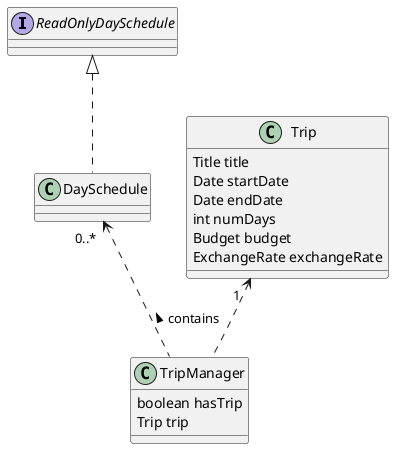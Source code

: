@startuml


interface ReadOnlyDaySchedule

Trip "1  "<.. TripManager
DaySchedule"0..*  " <.. TripManager : < contains
ReadOnlyDaySchedule <|.. DaySchedule

class TripManager {
boolean hasTrip
Trip trip
}

class Trip {
    Title title
    Date startDate
    Date endDate
    int numDays
    Budget budget
    ExchangeRate exchangeRate
}

@enduml
